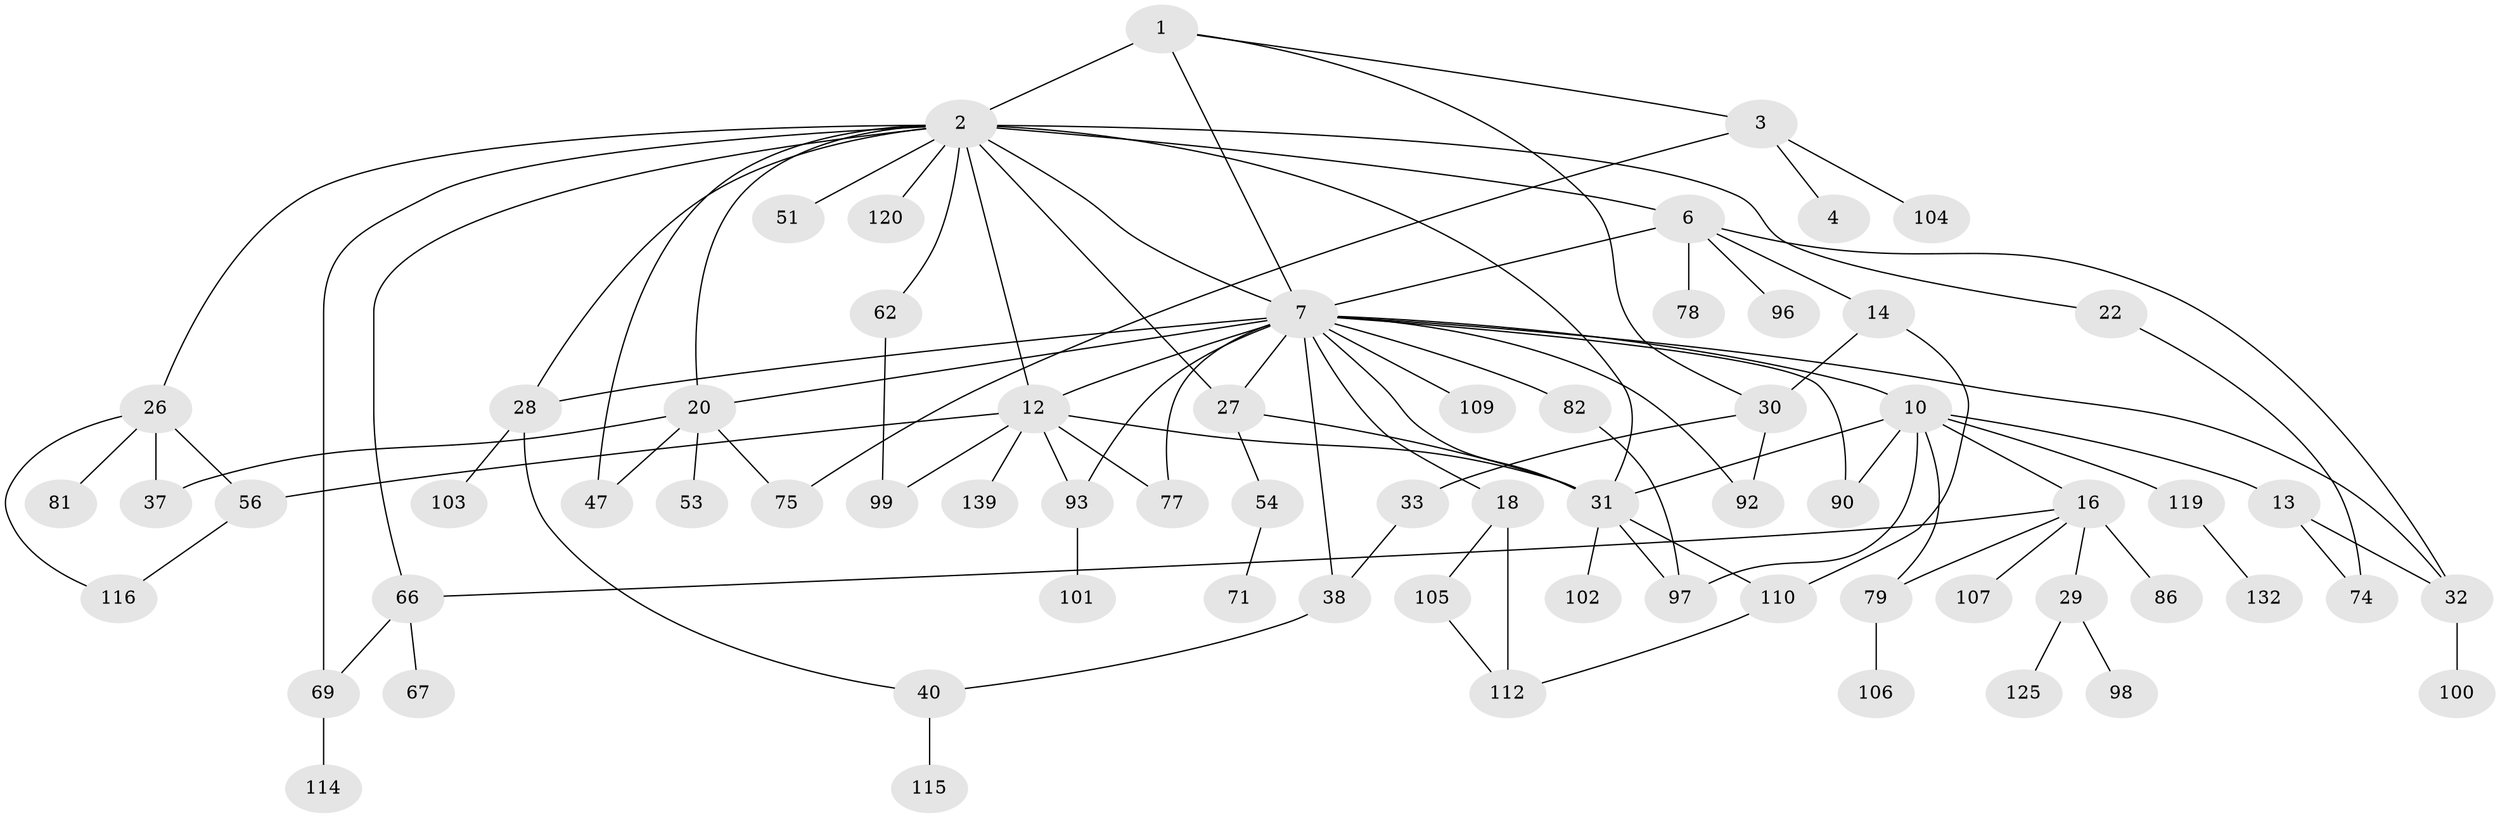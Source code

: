 // original degree distribution, {5: 0.07913669064748201, 7: 0.007194244604316547, 4: 0.1079136690647482, 1: 0.2805755395683453, 6: 0.02158273381294964, 11: 0.007194244604316547, 3: 0.18705035971223022, 2: 0.30935251798561153}
// Generated by graph-tools (version 1.1) at 2025/13/03/09/25 04:13:35]
// undirected, 69 vertices, 102 edges
graph export_dot {
graph [start="1"]
  node [color=gray90,style=filled];
  1 [super="+52"];
  2 [super="+5+25"];
  3 [super="+64"];
  4;
  6 [super="+8+108+113"];
  7 [super="+9+17+41+15+19+95"];
  10 [super="+11+87+35"];
  12 [super="+45+60+23"];
  13 [super="+85+137"];
  14 [super="+89"];
  16 [super="+72+21"];
  18 [super="+46"];
  20 [super="+24+126"];
  22;
  26 [super="+48"];
  27 [super="+61+58+34"];
  28;
  29 [super="+36"];
  30 [super="+39"];
  31 [super="+44+43+83"];
  32 [super="+127"];
  33;
  37 [super="+49"];
  38 [super="+63"];
  40 [super="+91+57+133"];
  47 [super="+50"];
  51;
  53 [super="+117"];
  54 [super="+70"];
  56 [super="+130+65"];
  62;
  66;
  67;
  69;
  71;
  74;
  75 [super="+88"];
  77 [super="+121"];
  78;
  79;
  81;
  82;
  86;
  90 [super="+124"];
  92;
  93 [super="+118"];
  96;
  97 [super="+122"];
  98;
  99;
  100;
  101;
  102;
  103;
  104;
  105 [super="+135"];
  106;
  107;
  109;
  110;
  112;
  114;
  115;
  116;
  119;
  120;
  125;
  132;
  139;
  1 -- 2 [weight=2];
  1 -- 3;
  1 -- 7;
  1 -- 30;
  2 -- 6;
  2 -- 20;
  2 -- 47;
  2 -- 27;
  2 -- 51;
  2 -- 22;
  2 -- 66;
  2 -- 69;
  2 -- 7;
  2 -- 120;
  2 -- 26;
  2 -- 28;
  2 -- 62;
  2 -- 31;
  2 -- 12;
  3 -- 4;
  3 -- 104;
  3 -- 75;
  6 -- 78;
  6 -- 96;
  6 -- 32;
  6 -- 14;
  6 -- 7;
  7 -- 10;
  7 -- 38;
  7 -- 82;
  7 -- 32;
  7 -- 18;
  7 -- 12 [weight=2];
  7 -- 27;
  7 -- 28;
  7 -- 31;
  7 -- 90;
  7 -- 92;
  7 -- 77;
  7 -- 93;
  7 -- 20;
  7 -- 109;
  10 -- 79;
  10 -- 16;
  10 -- 13;
  10 -- 31;
  10 -- 97;
  10 -- 119;
  10 -- 90;
  12 -- 31;
  12 -- 77;
  12 -- 56;
  12 -- 139;
  12 -- 93;
  12 -- 99;
  13 -- 32;
  13 -- 74;
  14 -- 30;
  14 -- 110;
  16 -- 29;
  16 -- 86;
  16 -- 66;
  16 -- 107;
  16 -- 79;
  18 -- 112;
  18 -- 105;
  20 -- 47;
  20 -- 37;
  20 -- 75;
  20 -- 53;
  22 -- 74;
  26 -- 56;
  26 -- 81;
  26 -- 116;
  26 -- 37;
  27 -- 54;
  27 -- 31;
  28 -- 40;
  28 -- 103;
  29 -- 98;
  29 -- 125;
  30 -- 33;
  30 -- 92;
  31 -- 110;
  31 -- 97 [weight=2];
  31 -- 102;
  32 -- 100;
  33 -- 38;
  38 -- 40;
  40 -- 115;
  54 -- 71;
  56 -- 116;
  62 -- 99;
  66 -- 67;
  66 -- 69;
  69 -- 114;
  79 -- 106;
  82 -- 97;
  93 -- 101;
  105 -- 112;
  110 -- 112;
  119 -- 132;
}
